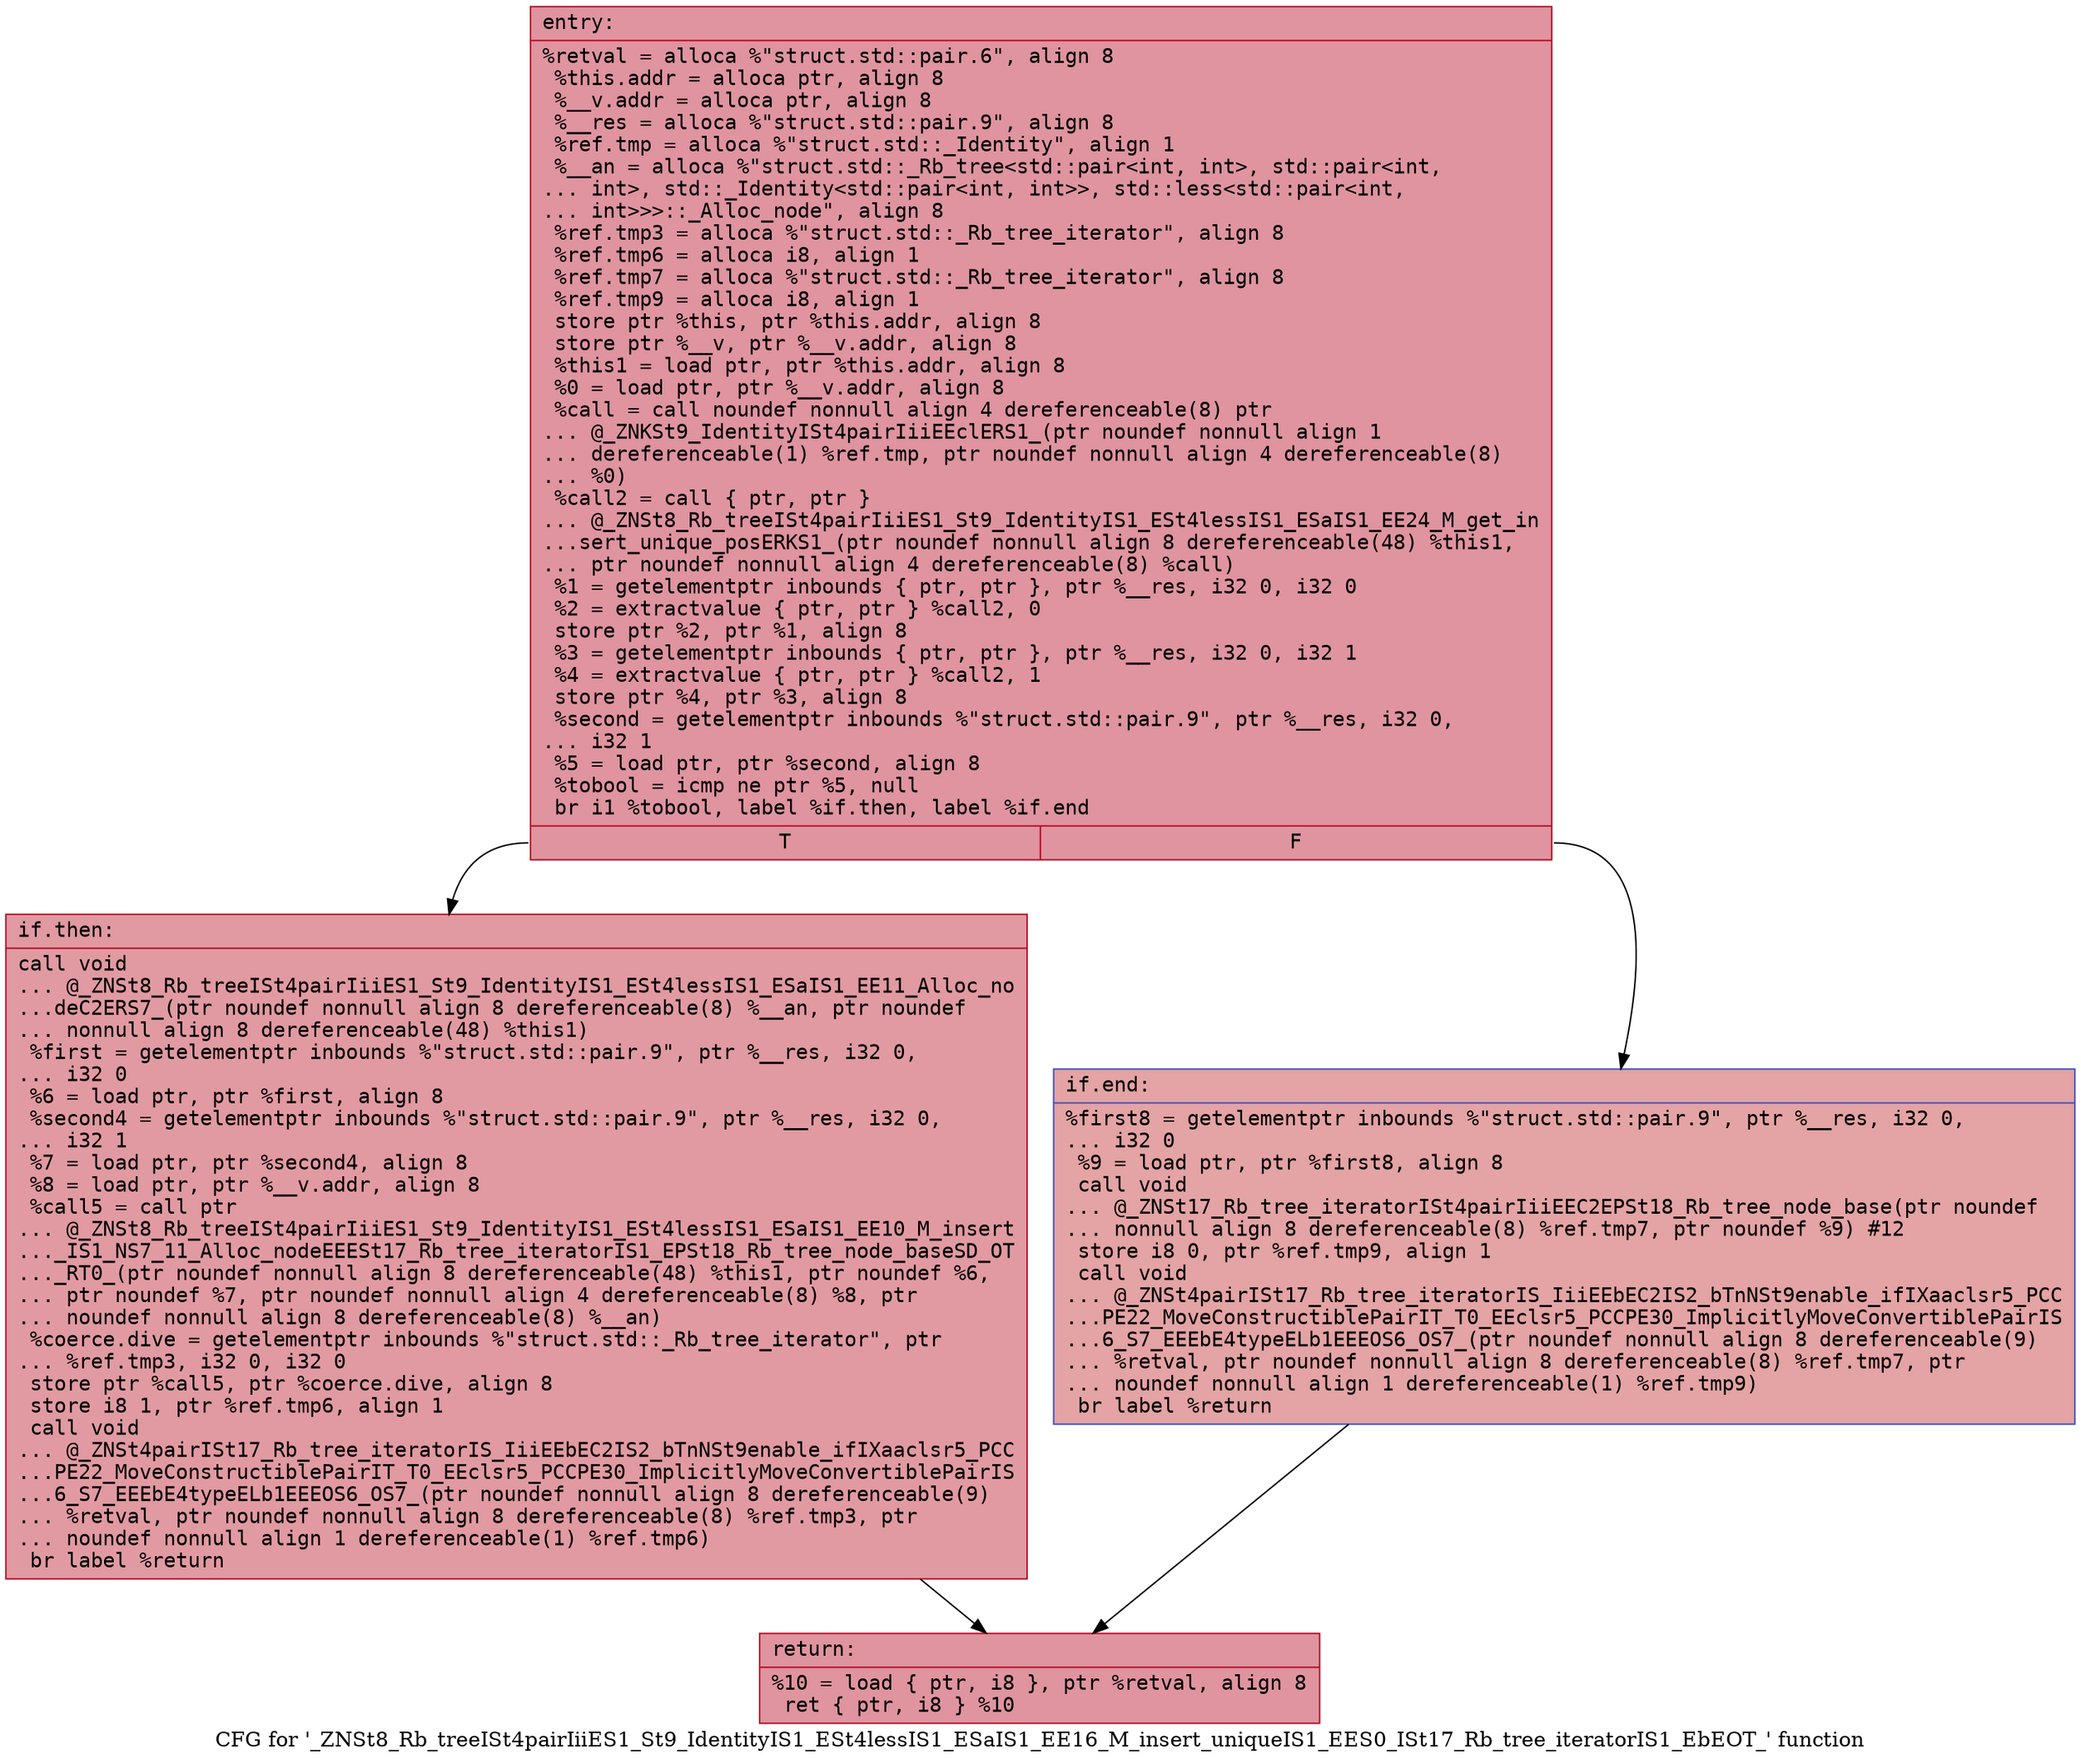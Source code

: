 digraph "CFG for '_ZNSt8_Rb_treeISt4pairIiiES1_St9_IdentityIS1_ESt4lessIS1_ESaIS1_EE16_M_insert_uniqueIS1_EES0_ISt17_Rb_tree_iteratorIS1_EbEOT_' function" {
	label="CFG for '_ZNSt8_Rb_treeISt4pairIiiES1_St9_IdentityIS1_ESt4lessIS1_ESaIS1_EE16_M_insert_uniqueIS1_EES0_ISt17_Rb_tree_iteratorIS1_EbEOT_' function";

	Node0x55579ce08020 [shape=record,color="#b70d28ff", style=filled, fillcolor="#b70d2870" fontname="Courier",label="{entry:\l|  %retval = alloca %\"struct.std::pair.6\", align 8\l  %this.addr = alloca ptr, align 8\l  %__v.addr = alloca ptr, align 8\l  %__res = alloca %\"struct.std::pair.9\", align 8\l  %ref.tmp = alloca %\"struct.std::_Identity\", align 1\l  %__an = alloca %\"struct.std::_Rb_tree\<std::pair\<int, int\>, std::pair\<int,\l... int\>, std::_Identity\<std::pair\<int, int\>\>, std::less\<std::pair\<int,\l... int\>\>\>::_Alloc_node\", align 8\l  %ref.tmp3 = alloca %\"struct.std::_Rb_tree_iterator\", align 8\l  %ref.tmp6 = alloca i8, align 1\l  %ref.tmp7 = alloca %\"struct.std::_Rb_tree_iterator\", align 8\l  %ref.tmp9 = alloca i8, align 1\l  store ptr %this, ptr %this.addr, align 8\l  store ptr %__v, ptr %__v.addr, align 8\l  %this1 = load ptr, ptr %this.addr, align 8\l  %0 = load ptr, ptr %__v.addr, align 8\l  %call = call noundef nonnull align 4 dereferenceable(8) ptr\l... @_ZNKSt9_IdentityISt4pairIiiEEclERS1_(ptr noundef nonnull align 1\l... dereferenceable(1) %ref.tmp, ptr noundef nonnull align 4 dereferenceable(8)\l... %0)\l  %call2 = call \{ ptr, ptr \}\l... @_ZNSt8_Rb_treeISt4pairIiiES1_St9_IdentityIS1_ESt4lessIS1_ESaIS1_EE24_M_get_in\l...sert_unique_posERKS1_(ptr noundef nonnull align 8 dereferenceable(48) %this1,\l... ptr noundef nonnull align 4 dereferenceable(8) %call)\l  %1 = getelementptr inbounds \{ ptr, ptr \}, ptr %__res, i32 0, i32 0\l  %2 = extractvalue \{ ptr, ptr \} %call2, 0\l  store ptr %2, ptr %1, align 8\l  %3 = getelementptr inbounds \{ ptr, ptr \}, ptr %__res, i32 0, i32 1\l  %4 = extractvalue \{ ptr, ptr \} %call2, 1\l  store ptr %4, ptr %3, align 8\l  %second = getelementptr inbounds %\"struct.std::pair.9\", ptr %__res, i32 0,\l... i32 1\l  %5 = load ptr, ptr %second, align 8\l  %tobool = icmp ne ptr %5, null\l  br i1 %tobool, label %if.then, label %if.end\l|{<s0>T|<s1>F}}"];
	Node0x55579ce08020:s0 -> Node0x55579ce0a3c0[tooltip="entry -> if.then\nProbability 62.50%" ];
	Node0x55579ce08020:s1 -> Node0x55579ce0a430[tooltip="entry -> if.end\nProbability 37.50%" ];
	Node0x55579ce0a3c0 [shape=record,color="#b70d28ff", style=filled, fillcolor="#bb1b2c70" fontname="Courier",label="{if.then:\l|  call void\l... @_ZNSt8_Rb_treeISt4pairIiiES1_St9_IdentityIS1_ESt4lessIS1_ESaIS1_EE11_Alloc_no\l...deC2ERS7_(ptr noundef nonnull align 8 dereferenceable(8) %__an, ptr noundef\l... nonnull align 8 dereferenceable(48) %this1)\l  %first = getelementptr inbounds %\"struct.std::pair.9\", ptr %__res, i32 0,\l... i32 0\l  %6 = load ptr, ptr %first, align 8\l  %second4 = getelementptr inbounds %\"struct.std::pair.9\", ptr %__res, i32 0,\l... i32 1\l  %7 = load ptr, ptr %second4, align 8\l  %8 = load ptr, ptr %__v.addr, align 8\l  %call5 = call ptr\l... @_ZNSt8_Rb_treeISt4pairIiiES1_St9_IdentityIS1_ESt4lessIS1_ESaIS1_EE10_M_insert\l..._IS1_NS7_11_Alloc_nodeEEESt17_Rb_tree_iteratorIS1_EPSt18_Rb_tree_node_baseSD_OT\l..._RT0_(ptr noundef nonnull align 8 dereferenceable(48) %this1, ptr noundef %6,\l... ptr noundef %7, ptr noundef nonnull align 4 dereferenceable(8) %8, ptr\l... noundef nonnull align 8 dereferenceable(8) %__an)\l  %coerce.dive = getelementptr inbounds %\"struct.std::_Rb_tree_iterator\", ptr\l... %ref.tmp3, i32 0, i32 0\l  store ptr %call5, ptr %coerce.dive, align 8\l  store i8 1, ptr %ref.tmp6, align 1\l  call void\l... @_ZNSt4pairISt17_Rb_tree_iteratorIS_IiiEEbEC2IS2_bTnNSt9enable_ifIXaaclsr5_PCC\l...PE22_MoveConstructiblePairIT_T0_EEclsr5_PCCPE30_ImplicitlyMoveConvertiblePairIS\l...6_S7_EEEbE4typeELb1EEEOS6_OS7_(ptr noundef nonnull align 8 dereferenceable(9)\l... %retval, ptr noundef nonnull align 8 dereferenceable(8) %ref.tmp3, ptr\l... noundef nonnull align 1 dereferenceable(1) %ref.tmp6)\l  br label %return\l}"];
	Node0x55579ce0a3c0 -> Node0x55579ce0b330[tooltip="if.then -> return\nProbability 100.00%" ];
	Node0x55579ce0a430 [shape=record,color="#3d50c3ff", style=filled, fillcolor="#c32e3170" fontname="Courier",label="{if.end:\l|  %first8 = getelementptr inbounds %\"struct.std::pair.9\", ptr %__res, i32 0,\l... i32 0\l  %9 = load ptr, ptr %first8, align 8\l  call void\l... @_ZNSt17_Rb_tree_iteratorISt4pairIiiEEC2EPSt18_Rb_tree_node_base(ptr noundef\l... nonnull align 8 dereferenceable(8) %ref.tmp7, ptr noundef %9) #12\l  store i8 0, ptr %ref.tmp9, align 1\l  call void\l... @_ZNSt4pairISt17_Rb_tree_iteratorIS_IiiEEbEC2IS2_bTnNSt9enable_ifIXaaclsr5_PCC\l...PE22_MoveConstructiblePairIT_T0_EEclsr5_PCCPE30_ImplicitlyMoveConvertiblePairIS\l...6_S7_EEEbE4typeELb1EEEOS6_OS7_(ptr noundef nonnull align 8 dereferenceable(9)\l... %retval, ptr noundef nonnull align 8 dereferenceable(8) %ref.tmp7, ptr\l... noundef nonnull align 1 dereferenceable(1) %ref.tmp9)\l  br label %return\l}"];
	Node0x55579ce0a430 -> Node0x55579ce0b330[tooltip="if.end -> return\nProbability 100.00%" ];
	Node0x55579ce0b330 [shape=record,color="#b70d28ff", style=filled, fillcolor="#b70d2870" fontname="Courier",label="{return:\l|  %10 = load \{ ptr, i8 \}, ptr %retval, align 8\l  ret \{ ptr, i8 \} %10\l}"];
}
